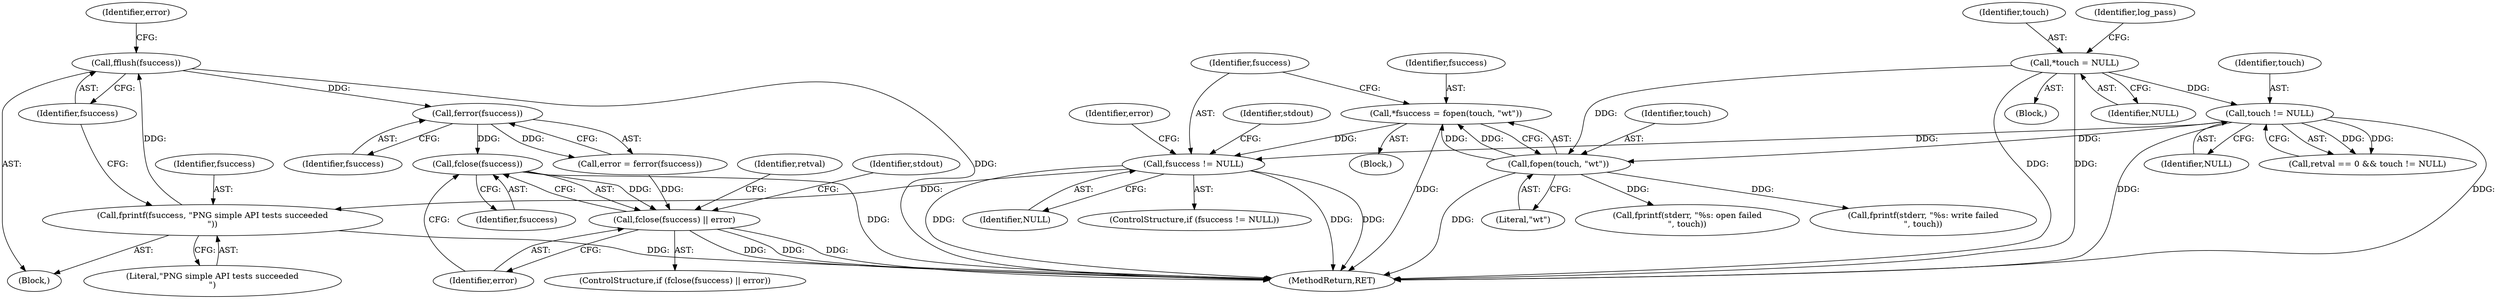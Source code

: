 digraph "0_Android_9d4853418ab2f754c2b63e091c29c5529b8b86ca_29@API" {
"1000528" [label="(Call,fclose(fsuccess))"];
"1000524" [label="(Call,ferror(fsuccess))"];
"1000520" [label="(Call,fflush(fsuccess))"];
"1000517" [label="(Call,fprintf(fsuccess, \"PNG simple API tests succeeded\n\"))"];
"1000509" [label="(Call,fsuccess != NULL)"];
"1000503" [label="(Call,*fsuccess = fopen(touch, \"wt\"))"];
"1000505" [label="(Call,fopen(touch, \"wt\"))"];
"1000116" [label="(Call,*touch = NULL)"];
"1000498" [label="(Call,touch != NULL)"];
"1000527" [label="(Call,fclose(fsuccess) || error)"];
"1000498" [label="(Call,touch != NULL)"];
"1000500" [label="(Identifier,NULL)"];
"1000534" [label="(Call,fprintf(stderr, \"%s: write failed\n\", touch))"];
"1000116" [label="(Call,*touch = NULL)"];
"1000499" [label="(Identifier,touch)"];
"1000510" [label="(Identifier,fsuccess)"];
"1000512" [label="(Block,)"];
"1000121" [label="(Identifier,log_pass)"];
"1000530" [label="(Identifier,error)"];
"1000501" [label="(Block,)"];
"1000526" [label="(ControlStructure,if (fclose(fsuccess) || error))"];
"1000544" [label="(Call,fprintf(stderr, \"%s: open failed\n\", touch))"];
"1000552" [label="(MethodReturn,RET)"];
"1000524" [label="(Call,ferror(fsuccess))"];
"1000519" [label="(Literal,\"PNG simple API tests succeeded\n\")"];
"1000109" [label="(Block,)"];
"1000508" [label="(ControlStructure,if (fsuccess != NULL))"];
"1000520" [label="(Call,fflush(fsuccess))"];
"1000503" [label="(Call,*fsuccess = fopen(touch, \"wt\"))"];
"1000506" [label="(Identifier,touch)"];
"1000117" [label="(Identifier,touch)"];
"1000522" [label="(Call,error = ferror(fsuccess))"];
"1000529" [label="(Identifier,fsuccess)"];
"1000118" [label="(Identifier,NULL)"];
"1000511" [label="(Identifier,NULL)"];
"1000528" [label="(Call,fclose(fsuccess))"];
"1000517" [label="(Call,fprintf(fsuccess, \"PNG simple API tests succeeded\n\"))"];
"1000504" [label="(Identifier,fsuccess)"];
"1000507" [label="(Literal,\"wt\")"];
"1000527" [label="(Call,fclose(fsuccess) || error)"];
"1000533" [label="(Identifier,stdout)"];
"1000525" [label="(Identifier,fsuccess)"];
"1000551" [label="(Identifier,retval)"];
"1000523" [label="(Identifier,error)"];
"1000521" [label="(Identifier,fsuccess)"];
"1000509" [label="(Call,fsuccess != NULL)"];
"1000543" [label="(Identifier,stdout)"];
"1000494" [label="(Call,retval == 0 && touch != NULL)"];
"1000518" [label="(Identifier,fsuccess)"];
"1000515" [label="(Identifier,error)"];
"1000505" [label="(Call,fopen(touch, \"wt\"))"];
"1000528" -> "1000527"  [label="AST: "];
"1000528" -> "1000529"  [label="CFG: "];
"1000529" -> "1000528"  [label="AST: "];
"1000530" -> "1000528"  [label="CFG: "];
"1000527" -> "1000528"  [label="CFG: "];
"1000528" -> "1000552"  [label="DDG: "];
"1000528" -> "1000527"  [label="DDG: "];
"1000524" -> "1000528"  [label="DDG: "];
"1000524" -> "1000522"  [label="AST: "];
"1000524" -> "1000525"  [label="CFG: "];
"1000525" -> "1000524"  [label="AST: "];
"1000522" -> "1000524"  [label="CFG: "];
"1000524" -> "1000522"  [label="DDG: "];
"1000520" -> "1000524"  [label="DDG: "];
"1000520" -> "1000512"  [label="AST: "];
"1000520" -> "1000521"  [label="CFG: "];
"1000521" -> "1000520"  [label="AST: "];
"1000523" -> "1000520"  [label="CFG: "];
"1000520" -> "1000552"  [label="DDG: "];
"1000517" -> "1000520"  [label="DDG: "];
"1000517" -> "1000512"  [label="AST: "];
"1000517" -> "1000519"  [label="CFG: "];
"1000518" -> "1000517"  [label="AST: "];
"1000519" -> "1000517"  [label="AST: "];
"1000521" -> "1000517"  [label="CFG: "];
"1000517" -> "1000552"  [label="DDG: "];
"1000509" -> "1000517"  [label="DDG: "];
"1000509" -> "1000508"  [label="AST: "];
"1000509" -> "1000511"  [label="CFG: "];
"1000510" -> "1000509"  [label="AST: "];
"1000511" -> "1000509"  [label="AST: "];
"1000515" -> "1000509"  [label="CFG: "];
"1000543" -> "1000509"  [label="CFG: "];
"1000509" -> "1000552"  [label="DDG: "];
"1000509" -> "1000552"  [label="DDG: "];
"1000509" -> "1000552"  [label="DDG: "];
"1000503" -> "1000509"  [label="DDG: "];
"1000498" -> "1000509"  [label="DDG: "];
"1000503" -> "1000501"  [label="AST: "];
"1000503" -> "1000505"  [label="CFG: "];
"1000504" -> "1000503"  [label="AST: "];
"1000505" -> "1000503"  [label="AST: "];
"1000510" -> "1000503"  [label="CFG: "];
"1000503" -> "1000552"  [label="DDG: "];
"1000505" -> "1000503"  [label="DDG: "];
"1000505" -> "1000503"  [label="DDG: "];
"1000505" -> "1000507"  [label="CFG: "];
"1000506" -> "1000505"  [label="AST: "];
"1000507" -> "1000505"  [label="AST: "];
"1000505" -> "1000552"  [label="DDG: "];
"1000116" -> "1000505"  [label="DDG: "];
"1000498" -> "1000505"  [label="DDG: "];
"1000505" -> "1000534"  [label="DDG: "];
"1000505" -> "1000544"  [label="DDG: "];
"1000116" -> "1000109"  [label="AST: "];
"1000116" -> "1000118"  [label="CFG: "];
"1000117" -> "1000116"  [label="AST: "];
"1000118" -> "1000116"  [label="AST: "];
"1000121" -> "1000116"  [label="CFG: "];
"1000116" -> "1000552"  [label="DDG: "];
"1000116" -> "1000552"  [label="DDG: "];
"1000116" -> "1000498"  [label="DDG: "];
"1000498" -> "1000494"  [label="AST: "];
"1000498" -> "1000500"  [label="CFG: "];
"1000499" -> "1000498"  [label="AST: "];
"1000500" -> "1000498"  [label="AST: "];
"1000494" -> "1000498"  [label="CFG: "];
"1000498" -> "1000552"  [label="DDG: "];
"1000498" -> "1000552"  [label="DDG: "];
"1000498" -> "1000494"  [label="DDG: "];
"1000498" -> "1000494"  [label="DDG: "];
"1000527" -> "1000526"  [label="AST: "];
"1000527" -> "1000530"  [label="CFG: "];
"1000530" -> "1000527"  [label="AST: "];
"1000533" -> "1000527"  [label="CFG: "];
"1000551" -> "1000527"  [label="CFG: "];
"1000527" -> "1000552"  [label="DDG: "];
"1000527" -> "1000552"  [label="DDG: "];
"1000527" -> "1000552"  [label="DDG: "];
"1000522" -> "1000527"  [label="DDG: "];
}

